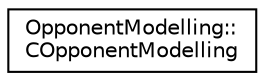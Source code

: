 digraph "Graphical Class Hierarchy"
{
  edge [fontname="Helvetica",fontsize="10",labelfontname="Helvetica",labelfontsize="10"];
  node [fontname="Helvetica",fontsize="10",shape=record];
  rankdir="LR";
  Node0 [label="OpponentModelling::\lCOpponentModelling",height=0.2,width=0.4,color="black", fillcolor="white", style="filled",URL="$classOpponentModelling_1_1COpponentModelling.html",tooltip="Class that handles all necessary action for opponent modelling. It has all functions name similar to ..."];
}
